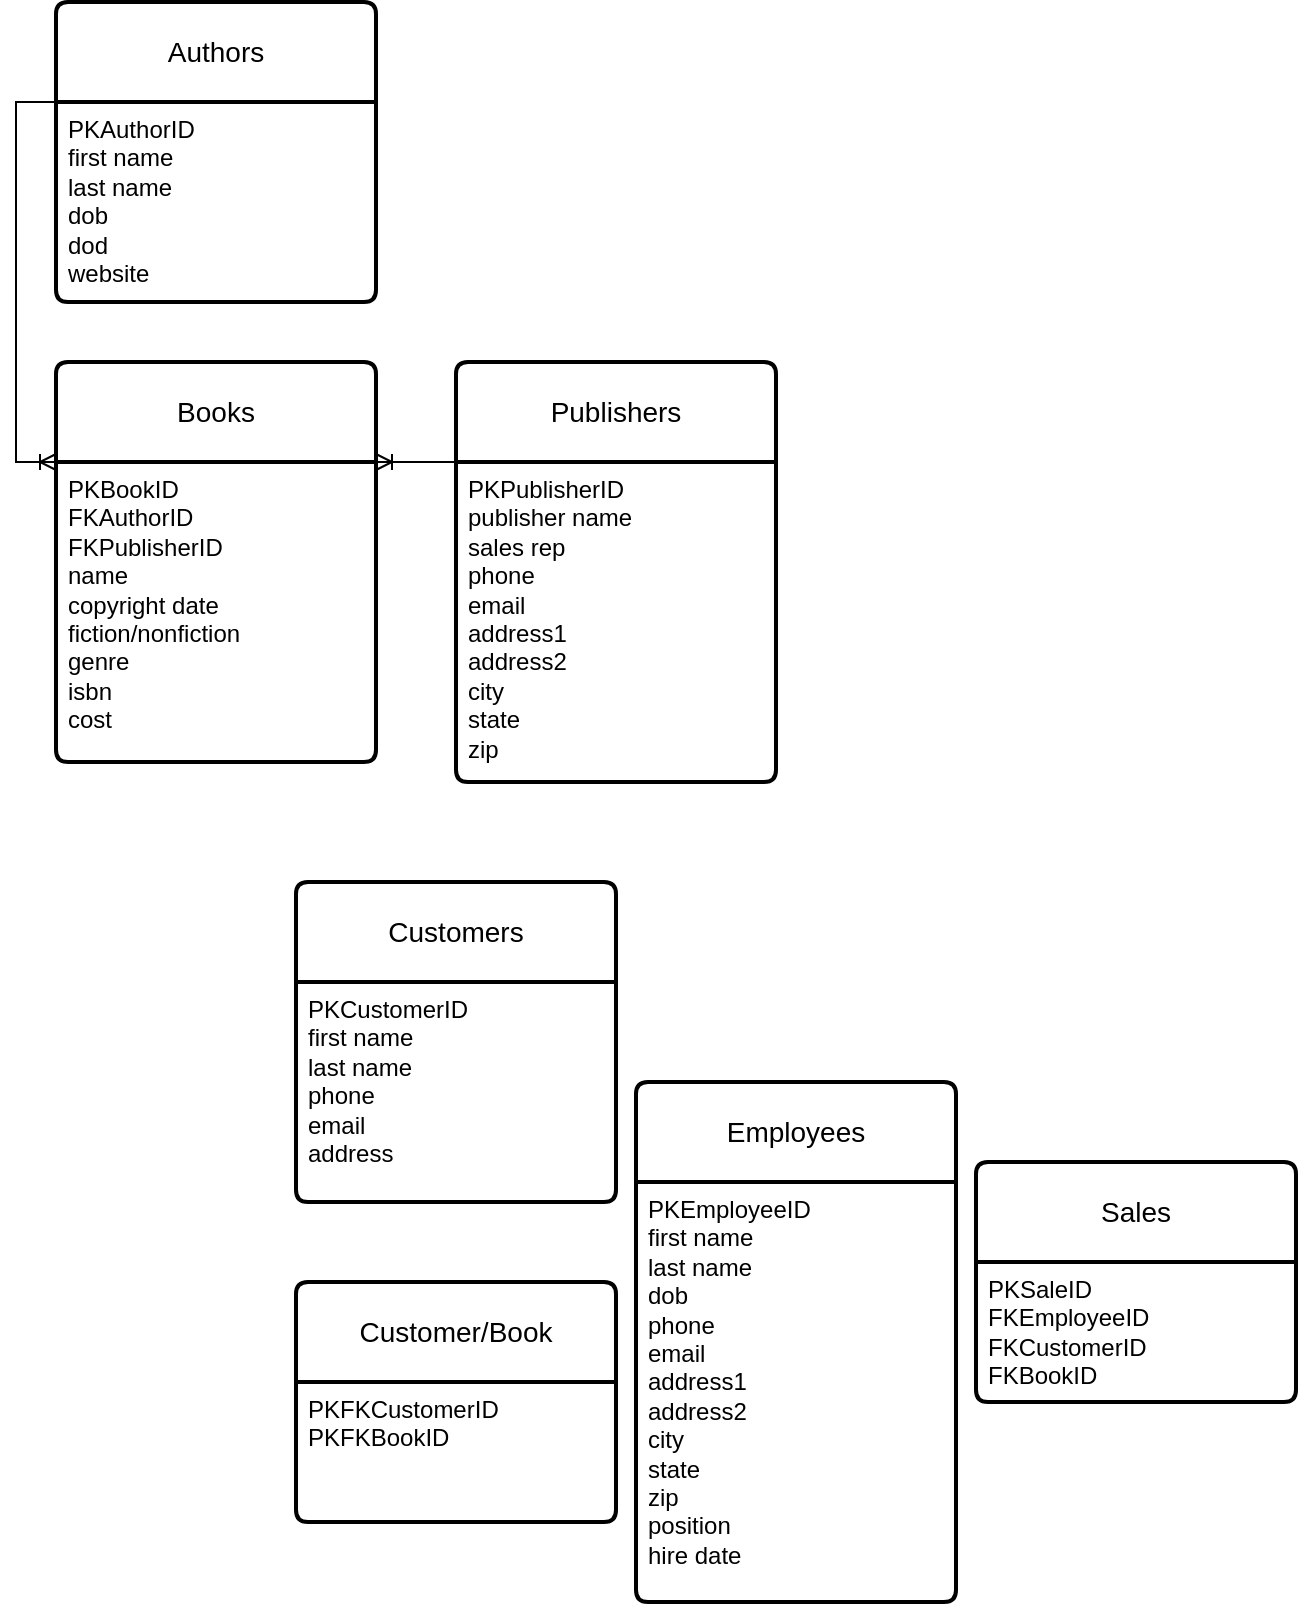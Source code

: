 <mxfile version="22.1.7" type="github">
  <diagram name="Page-1" id="A_HD9lwuAhTRiuJ7cO_i">
    <mxGraphModel dx="629" dy="1093" grid="1" gridSize="10" guides="1" tooltips="1" connect="1" arrows="1" fold="1" page="1" pageScale="1" pageWidth="850" pageHeight="1100" math="0" shadow="0">
      <root>
        <mxCell id="0" />
        <mxCell id="1" parent="0" />
        <mxCell id="RC6095rLdkZel_2V-MSr-1" value="Books" style="swimlane;childLayout=stackLayout;horizontal=1;startSize=50;horizontalStack=0;rounded=1;fontSize=14;fontStyle=0;strokeWidth=2;resizeParent=0;resizeLast=1;shadow=0;dashed=0;align=center;arcSize=4;whiteSpace=wrap;html=1;" parent="1" vertex="1">
          <mxGeometry x="80" y="220" width="160" height="200" as="geometry" />
        </mxCell>
        <mxCell id="RC6095rLdkZel_2V-MSr-2" value="PKBookID&lt;br&gt;FKAuthorID&lt;br&gt;FKPublisherID&lt;br&gt;name&lt;br&gt;copyright date&lt;br&gt;fiction/nonfiction&lt;br&gt;genre&lt;br&gt;isbn&lt;br&gt;cost" style="align=left;strokeColor=none;fillColor=none;spacingLeft=4;fontSize=12;verticalAlign=top;resizable=0;rotatable=0;part=1;html=1;" parent="RC6095rLdkZel_2V-MSr-1" vertex="1">
          <mxGeometry y="50" width="160" height="150" as="geometry" />
        </mxCell>
        <mxCell id="RC6095rLdkZel_2V-MSr-3" value="Authors" style="swimlane;childLayout=stackLayout;horizontal=1;startSize=50;horizontalStack=0;rounded=1;fontSize=14;fontStyle=0;strokeWidth=2;resizeParent=0;resizeLast=1;shadow=0;dashed=0;align=center;arcSize=4;whiteSpace=wrap;html=1;" parent="1" vertex="1">
          <mxGeometry x="80" y="40" width="160" height="150" as="geometry" />
        </mxCell>
        <mxCell id="RC6095rLdkZel_2V-MSr-4" value="PKAuthorID&lt;br&gt;first name&lt;br&gt;last name&lt;br&gt;dob&lt;br&gt;dod&lt;br&gt;website" style="align=left;strokeColor=none;fillColor=none;spacingLeft=4;fontSize=12;verticalAlign=top;resizable=0;rotatable=0;part=1;html=1;" parent="RC6095rLdkZel_2V-MSr-3" vertex="1">
          <mxGeometry y="50" width="160" height="100" as="geometry" />
        </mxCell>
        <mxCell id="RC6095rLdkZel_2V-MSr-5" value="Publishers" style="swimlane;childLayout=stackLayout;horizontal=1;startSize=50;horizontalStack=0;rounded=1;fontSize=14;fontStyle=0;strokeWidth=2;resizeParent=0;resizeLast=1;shadow=0;dashed=0;align=center;arcSize=4;whiteSpace=wrap;html=1;" parent="1" vertex="1">
          <mxGeometry x="280" y="220" width="160" height="210" as="geometry" />
        </mxCell>
        <mxCell id="RC6095rLdkZel_2V-MSr-6" value="PKPublisherID&lt;br&gt;publisher name&lt;br&gt;sales rep&lt;br&gt;phone&lt;br&gt;email&lt;br&gt;address1&lt;br&gt;address2&lt;br&gt;city&lt;br&gt;state&lt;br&gt;zip" style="align=left;strokeColor=none;fillColor=none;spacingLeft=4;fontSize=12;verticalAlign=top;resizable=0;rotatable=0;part=1;html=1;" parent="RC6095rLdkZel_2V-MSr-5" vertex="1">
          <mxGeometry y="50" width="160" height="160" as="geometry" />
        </mxCell>
        <mxCell id="RC6095rLdkZel_2V-MSr-7" value="Customers" style="swimlane;childLayout=stackLayout;horizontal=1;startSize=50;horizontalStack=0;rounded=1;fontSize=14;fontStyle=0;strokeWidth=2;resizeParent=0;resizeLast=1;shadow=0;dashed=0;align=center;arcSize=4;whiteSpace=wrap;html=1;" parent="1" vertex="1">
          <mxGeometry x="200" y="480" width="160" height="160" as="geometry" />
        </mxCell>
        <mxCell id="RC6095rLdkZel_2V-MSr-8" value="PKCustomerID&lt;br&gt;first name&lt;br&gt;last name&lt;br&gt;phone&lt;br&gt;email&lt;br&gt;address" style="align=left;strokeColor=none;fillColor=none;spacingLeft=4;fontSize=12;verticalAlign=top;resizable=0;rotatable=0;part=1;html=1;" parent="RC6095rLdkZel_2V-MSr-7" vertex="1">
          <mxGeometry y="50" width="160" height="110" as="geometry" />
        </mxCell>
        <mxCell id="RC6095rLdkZel_2V-MSr-9" value="Employees" style="swimlane;childLayout=stackLayout;horizontal=1;startSize=50;horizontalStack=0;rounded=1;fontSize=14;fontStyle=0;strokeWidth=2;resizeParent=0;resizeLast=1;shadow=0;dashed=0;align=center;arcSize=4;whiteSpace=wrap;html=1;" parent="1" vertex="1">
          <mxGeometry x="370" y="580" width="160" height="260" as="geometry" />
        </mxCell>
        <mxCell id="RC6095rLdkZel_2V-MSr-10" value="PKEmployeeID&lt;br&gt;first name&lt;br&gt;last name&lt;br&gt;dob&lt;br&gt;phone&lt;br&gt;email&lt;br&gt;address1&lt;br&gt;address2&lt;br&gt;city&lt;br&gt;state&lt;br&gt;zip&lt;br&gt;position&lt;br&gt;hire date" style="align=left;strokeColor=none;fillColor=none;spacingLeft=4;fontSize=12;verticalAlign=top;resizable=0;rotatable=0;part=1;html=1;" parent="RC6095rLdkZel_2V-MSr-9" vertex="1">
          <mxGeometry y="50" width="160" height="210" as="geometry" />
        </mxCell>
        <mxCell id="RC6095rLdkZel_2V-MSr-11" value="Sales" style="swimlane;childLayout=stackLayout;horizontal=1;startSize=50;horizontalStack=0;rounded=1;fontSize=14;fontStyle=0;strokeWidth=2;resizeParent=0;resizeLast=1;shadow=0;dashed=0;align=center;arcSize=4;whiteSpace=wrap;html=1;" parent="1" vertex="1">
          <mxGeometry x="540" y="620" width="160" height="120" as="geometry" />
        </mxCell>
        <mxCell id="RC6095rLdkZel_2V-MSr-12" value="PKSaleID&lt;br&gt;FKEmployeeID&lt;br&gt;FKCustomerID&lt;br&gt;FKBookID" style="align=left;strokeColor=none;fillColor=none;spacingLeft=4;fontSize=12;verticalAlign=top;resizable=0;rotatable=0;part=1;html=1;" parent="RC6095rLdkZel_2V-MSr-11" vertex="1">
          <mxGeometry y="50" width="160" height="70" as="geometry" />
        </mxCell>
        <mxCell id="KUYOHHqj8eQS1FXrRPeZ-5" value="Customer/Book" style="swimlane;childLayout=stackLayout;horizontal=1;startSize=50;horizontalStack=0;rounded=1;fontSize=14;fontStyle=0;strokeWidth=2;resizeParent=0;resizeLast=1;shadow=0;dashed=0;align=center;arcSize=4;whiteSpace=wrap;html=1;" vertex="1" parent="1">
          <mxGeometry x="200" y="680" width="160" height="120" as="geometry" />
        </mxCell>
        <mxCell id="KUYOHHqj8eQS1FXrRPeZ-6" value="PKFKCustomerID&lt;br&gt;PKFKBookID&lt;br&gt;" style="align=left;strokeColor=none;fillColor=none;spacingLeft=4;fontSize=12;verticalAlign=top;resizable=0;rotatable=0;part=1;html=1;" vertex="1" parent="KUYOHHqj8eQS1FXrRPeZ-5">
          <mxGeometry y="50" width="160" height="70" as="geometry" />
        </mxCell>
        <mxCell id="KUYOHHqj8eQS1FXrRPeZ-14" value="" style="edgeStyle=orthogonalEdgeStyle;fontSize=12;html=1;endArrow=ERoneToMany;rounded=0;entryX=0;entryY=0;entryDx=0;entryDy=0;exitX=0;exitY=0;exitDx=0;exitDy=0;" edge="1" parent="1" source="RC6095rLdkZel_2V-MSr-4" target="RC6095rLdkZel_2V-MSr-2">
          <mxGeometry width="100" height="100" relative="1" as="geometry">
            <mxPoint x="80" y="530" as="sourcePoint" />
            <mxPoint x="180" y="430" as="targetPoint" />
            <Array as="points">
              <mxPoint x="60" y="90" />
              <mxPoint x="60" y="270" />
            </Array>
          </mxGeometry>
        </mxCell>
        <mxCell id="KUYOHHqj8eQS1FXrRPeZ-15" value="" style="fontSize=12;html=1;endArrow=ERoneToMany;rounded=0;exitX=0;exitY=0;exitDx=0;exitDy=0;entryX=1;entryY=0;entryDx=0;entryDy=0;edgeStyle=orthogonalEdgeStyle;" edge="1" parent="1" source="RC6095rLdkZel_2V-MSr-6" target="RC6095rLdkZel_2V-MSr-2">
          <mxGeometry width="100" height="100" relative="1" as="geometry">
            <mxPoint x="90" y="550" as="sourcePoint" />
            <mxPoint x="190" y="450" as="targetPoint" />
            <Array as="points">
              <mxPoint x="280" y="270" />
            </Array>
          </mxGeometry>
        </mxCell>
      </root>
    </mxGraphModel>
  </diagram>
</mxfile>

